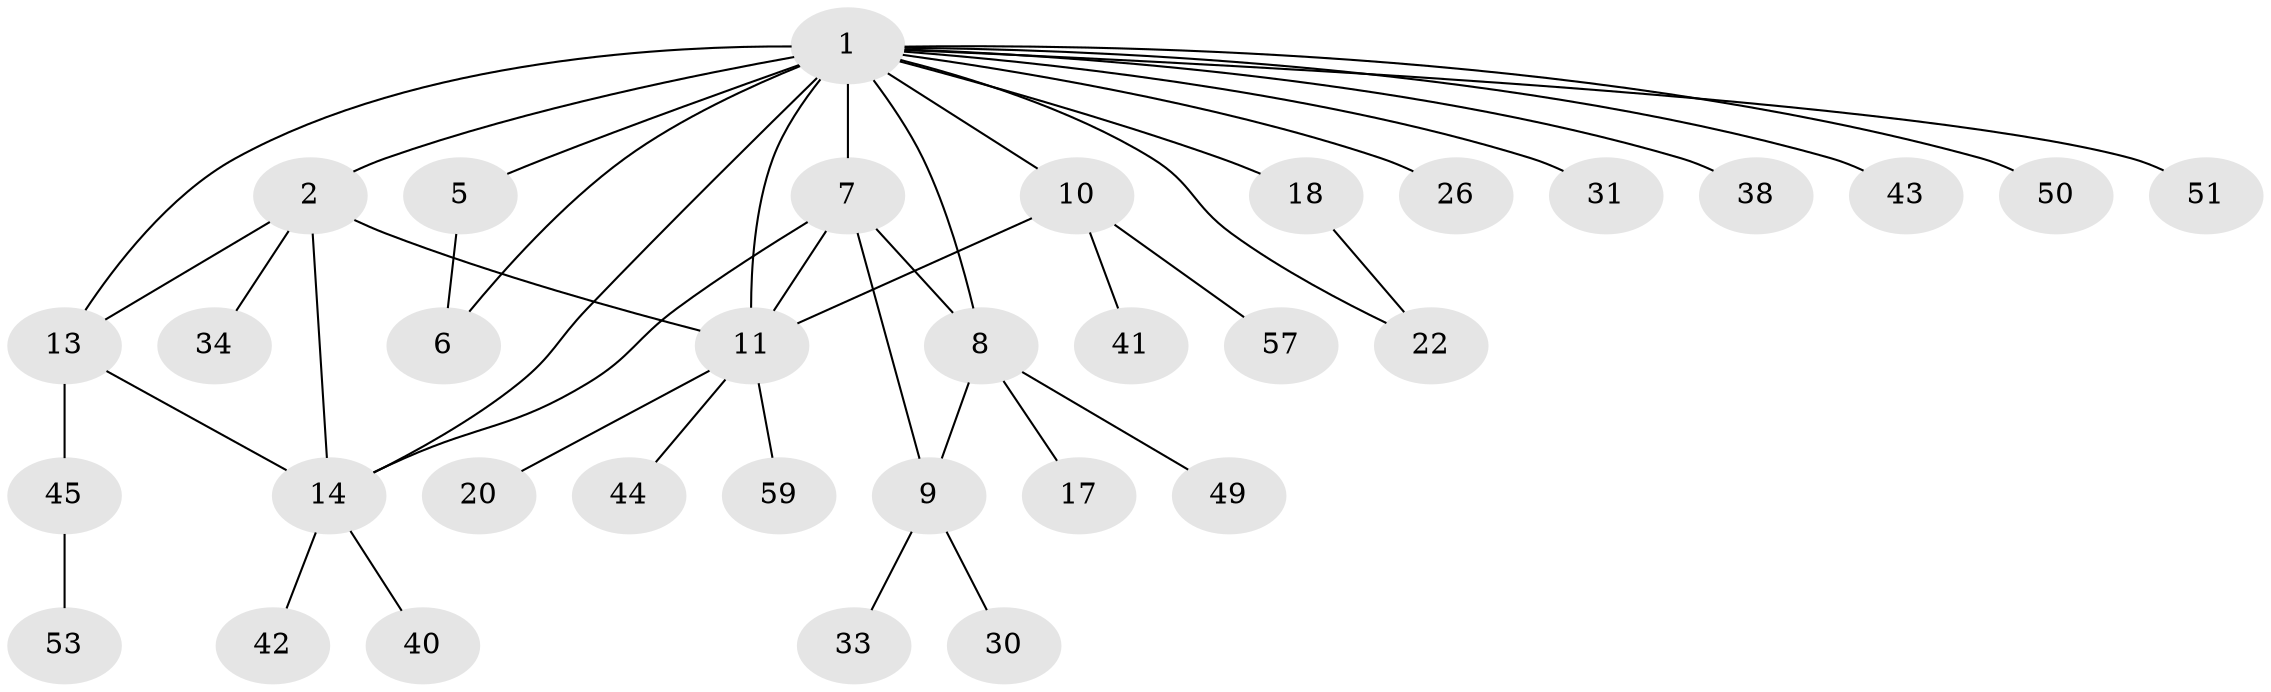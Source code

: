 // original degree distribution, {7: 0.030303030303030304, 5: 0.06060606060606061, 8: 0.015151515151515152, 9: 0.015151515151515152, 2: 0.2727272727272727, 6: 0.030303030303030304, 4: 0.06060606060606061, 10: 0.015151515151515152, 11: 0.015151515151515152, 1: 0.4696969696969697, 3: 0.015151515151515152}
// Generated by graph-tools (version 1.1) at 2025/15/03/09/25 04:15:45]
// undirected, 33 vertices, 43 edges
graph export_dot {
graph [start="1"]
  node [color=gray90,style=filled];
  1 [super="+25+3+36+55"];
  2 [super="+37+24+15"];
  5;
  6;
  7;
  8;
  9 [super="+63"];
  10;
  11;
  13;
  14 [super="+21+35"];
  17 [super="+65"];
  18 [super="+39"];
  20;
  22;
  26;
  30;
  31;
  33;
  34 [super="+56"];
  38 [super="+62"];
  40;
  41 [super="+47"];
  42;
  43;
  44;
  45 [super="+48"];
  49;
  50;
  51;
  53;
  57;
  59;
  1 -- 2 [weight=5];
  1 -- 43;
  1 -- 14;
  1 -- 5;
  1 -- 6;
  1 -- 7 [weight=2];
  1 -- 8;
  1 -- 10;
  1 -- 11;
  1 -- 13;
  1 -- 18;
  1 -- 22 [weight=2];
  1 -- 26;
  1 -- 31;
  1 -- 38;
  1 -- 50;
  1 -- 51;
  2 -- 34;
  2 -- 11;
  2 -- 13;
  2 -- 14 [weight=2];
  5 -- 6;
  7 -- 8;
  7 -- 9;
  7 -- 11;
  7 -- 14;
  8 -- 9;
  8 -- 17;
  8 -- 49;
  9 -- 30;
  9 -- 33;
  10 -- 11;
  10 -- 41;
  10 -- 57;
  11 -- 20;
  11 -- 44;
  11 -- 59;
  13 -- 14;
  13 -- 45;
  14 -- 40;
  14 -- 42;
  18 -- 22;
  45 -- 53;
}
